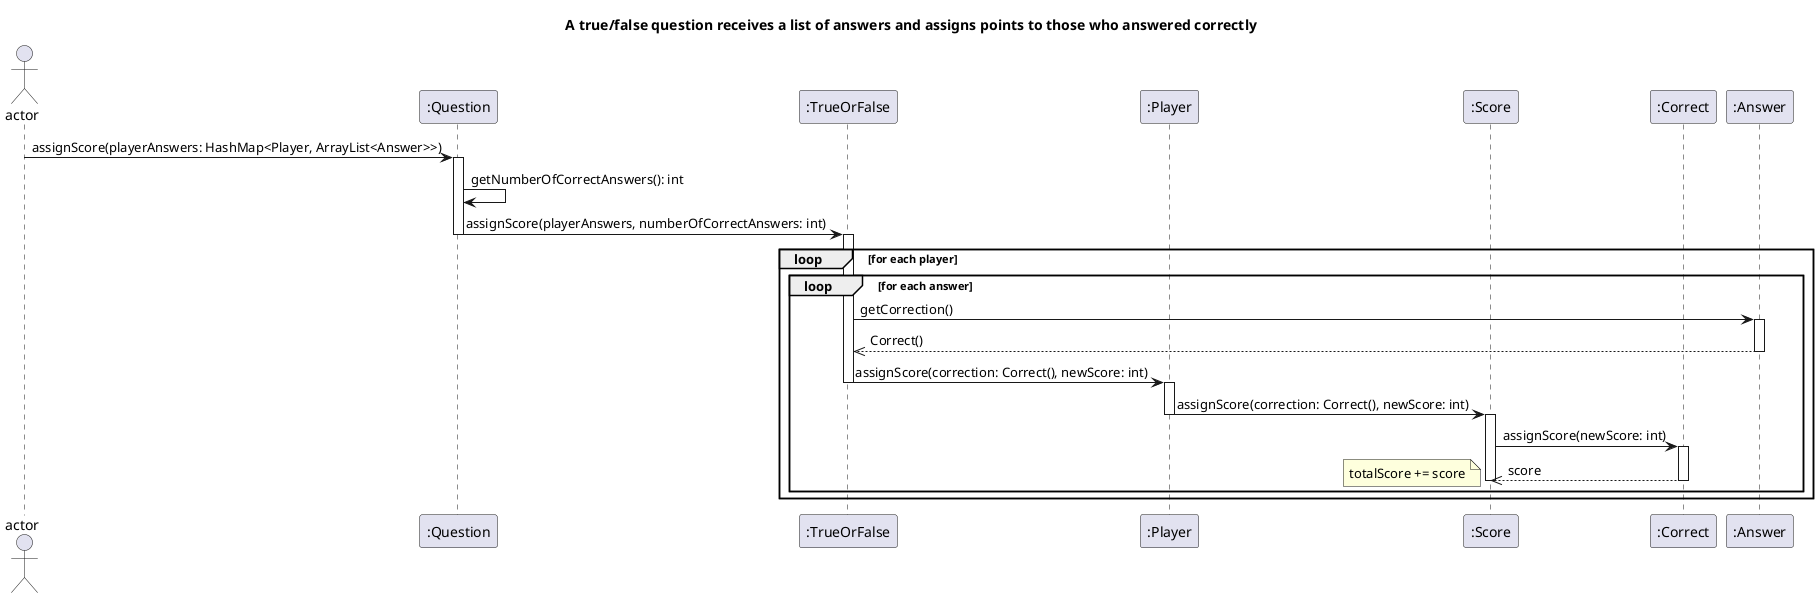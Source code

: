 @startuml
title: A true/false question receives a list of answers and assigns points to those who answered correctly

actor actor
participant ":Question" as question
participant ":TrueOrFalse" as type
participant ":Player" as player
participant ":Score" as score
participant ":Correct" as correction
participant ":Answer" as answer

actor -> question: assignScore(playerAnswers: HashMap<Player, ArrayList<Answer>>)
activate question
question -> question: getNumberOfCorrectAnswers(): int
question -> type: assignScore(playerAnswers, numberOfCorrectAnswers: int)
deactivate question
activate type

loop for each player

    loop for each answer
        type -> answer: getCorrection()
        activate answer
        type <<-- answer: Correct()
        deactivate answer
        type -> player: assignScore(correction: Correct(), newScore: int)
        deactivate type
        activate player
        player -> score: assignScore(correction: Correct(), newScore: int)
        deactivate player
        activate score
        score -> correction: assignScore(newScore: int)
        activate correction
        correction -->> score: score
        deactivate correction
        deactivate score
        note left: totalScore += score
    end loop

end loop
@enduml